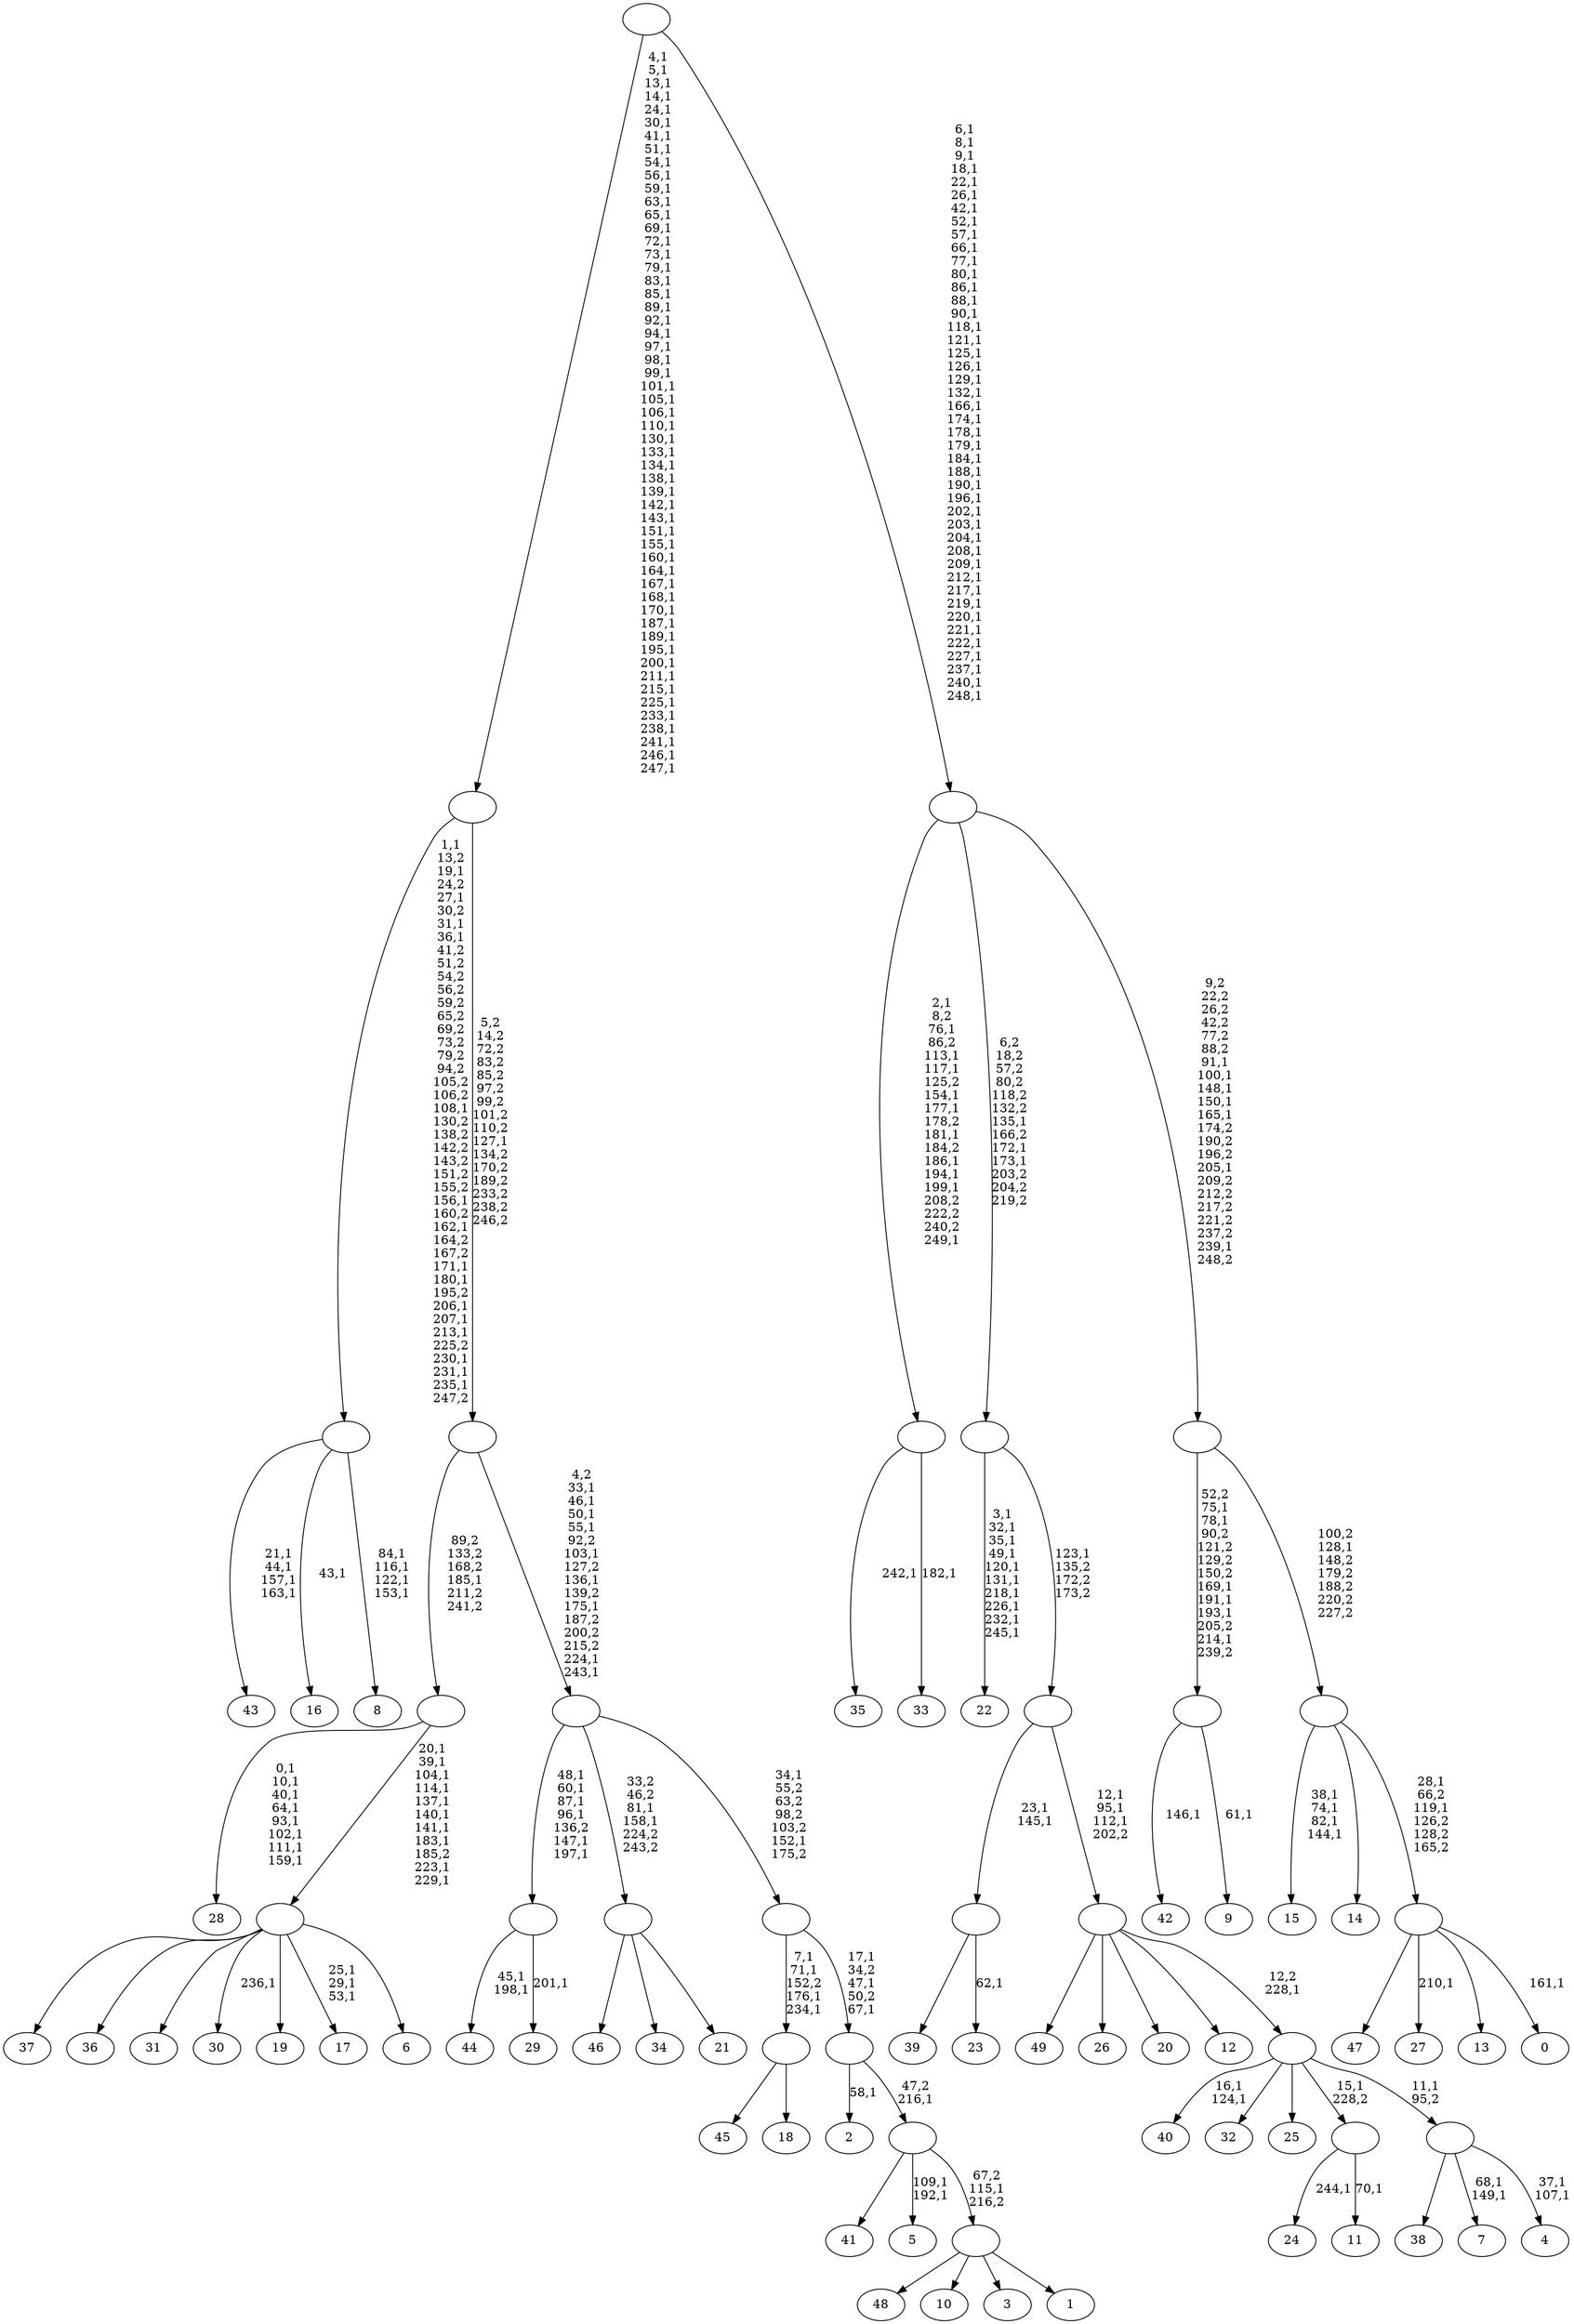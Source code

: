 digraph T {
	300 [label="49"]
	299 [label="48"]
	298 [label="47"]
	297 [label="46"]
	296 [label="45"]
	295 [label="44"]
	292 [label="43"]
	287 [label="42"]
	285 [label="41"]
	284 [label="40"]
	281 [label="39"]
	280 [label="38"]
	279 [label="37"]
	278 [label="36"]
	277 [label="35"]
	275 [label="34"]
	274 [label="33"]
	272 [label=""]
	261 [label="32"]
	260 [label="31"]
	259 [label="30"]
	257 [label="29"]
	255 [label=""]
	249 [label="28"]
	240 [label="27"]
	238 [label="26"]
	237 [label="25"]
	236 [label="24"]
	234 [label="23"]
	232 [label=""]
	230 [label="22"]
	219 [label="21"]
	218 [label=""]
	216 [label="20"]
	215 [label="19"]
	214 [label="18"]
	213 [label=""]
	209 [label="17"]
	205 [label="16"]
	203 [label="15"]
	198 [label="14"]
	197 [label="13"]
	196 [label="12"]
	195 [label="11"]
	193 [label=""]
	192 [label="10"]
	191 [label="9"]
	189 [label=""]
	183 [label="8"]
	178 [label=""]
	162 [label="7"]
	159 [label="6"]
	158 [label=""]
	148 [label=""]
	147 [label="5"]
	144 [label="4"]
	141 [label=""]
	140 [label=""]
	139 [label=""]
	136 [label=""]
	135 [label=""]
	132 [label="3"]
	131 [label="2"]
	129 [label="1"]
	128 [label=""]
	127 [label=""]
	126 [label=""]
	123 [label=""]
	121 [label=""]
	112 [label=""]
	111 [label=""]
	56 [label="0"]
	54 [label=""]
	52 [label=""]
	51 [label=""]
	44 [label=""]
	0 [label=""]
	272 -> 274 [label="182,1"]
	272 -> 277 [label="242,1"]
	255 -> 257 [label="201,1"]
	255 -> 295 [label="45,1\n198,1"]
	232 -> 234 [label="62,1"]
	232 -> 281 [label=""]
	218 -> 297 [label=""]
	218 -> 275 [label=""]
	218 -> 219 [label=""]
	213 -> 296 [label=""]
	213 -> 214 [label=""]
	193 -> 195 [label="70,1"]
	193 -> 236 [label="244,1"]
	189 -> 191 [label="61,1"]
	189 -> 287 [label="146,1"]
	178 -> 183 [label="84,1\n116,1\n122,1\n153,1"]
	178 -> 205 [label="43,1"]
	178 -> 292 [label="21,1\n44,1\n157,1\n163,1"]
	158 -> 209 [label="25,1\n29,1\n53,1"]
	158 -> 259 [label="236,1"]
	158 -> 279 [label=""]
	158 -> 278 [label=""]
	158 -> 260 [label=""]
	158 -> 215 [label=""]
	158 -> 159 [label=""]
	148 -> 158 [label="20,1\n39,1\n104,1\n114,1\n137,1\n140,1\n141,1\n183,1\n185,2\n223,1\n229,1"]
	148 -> 249 [label="0,1\n10,1\n40,1\n64,1\n93,1\n102,1\n111,1\n159,1"]
	141 -> 144 [label="37,1\n107,1"]
	141 -> 162 [label="68,1\n149,1"]
	141 -> 280 [label=""]
	140 -> 284 [label="16,1\n124,1"]
	140 -> 261 [label=""]
	140 -> 237 [label=""]
	140 -> 193 [label="15,1\n228,2"]
	140 -> 141 [label="11,1\n95,2"]
	139 -> 300 [label=""]
	139 -> 238 [label=""]
	139 -> 216 [label=""]
	139 -> 196 [label=""]
	139 -> 140 [label="12,2\n228,1"]
	136 -> 139 [label="12,1\n95,1\n112,1\n202,2"]
	136 -> 232 [label="23,1\n145,1"]
	135 -> 230 [label="3,1\n32,1\n35,1\n49,1\n120,1\n131,1\n218,1\n226,1\n232,1\n245,1"]
	135 -> 136 [label="123,1\n135,2\n172,2\n173,2"]
	128 -> 299 [label=""]
	128 -> 192 [label=""]
	128 -> 132 [label=""]
	128 -> 129 [label=""]
	127 -> 147 [label="109,1\n192,1"]
	127 -> 285 [label=""]
	127 -> 128 [label="67,2\n115,1\n216,2"]
	126 -> 131 [label="58,1"]
	126 -> 127 [label="47,2\n216,1"]
	123 -> 126 [label="17,1\n34,2\n47,1\n50,2\n67,1"]
	123 -> 213 [label="7,1\n71,1\n152,2\n176,1\n234,1"]
	121 -> 123 [label="34,1\n55,2\n63,2\n98,2\n103,2\n152,1\n175,2"]
	121 -> 218 [label="33,2\n46,2\n81,1\n158,1\n224,2\n243,2"]
	121 -> 255 [label="48,1\n60,1\n87,1\n96,1\n136,2\n147,1\n197,1"]
	112 -> 121 [label="4,2\n33,1\n46,1\n50,1\n55,1\n92,2\n103,1\n127,2\n136,1\n139,2\n175,1\n187,2\n200,2\n215,2\n224,1\n243,1"]
	112 -> 148 [label="89,2\n133,2\n168,2\n185,1\n211,2\n241,2"]
	111 -> 178 [label="1,1\n13,2\n19,1\n24,2\n27,1\n30,2\n31,1\n36,1\n41,2\n51,2\n54,2\n56,2\n59,2\n65,2\n69,2\n73,2\n79,2\n94,2\n105,2\n106,2\n108,1\n130,2\n138,2\n142,2\n143,2\n151,2\n155,2\n156,1\n160,2\n162,1\n164,2\n167,2\n171,1\n180,1\n195,2\n206,1\n207,1\n213,1\n225,2\n230,1\n231,1\n235,1\n247,2"]
	111 -> 112 [label="5,2\n14,2\n72,2\n83,2\n85,2\n97,2\n99,2\n101,2\n110,2\n127,1\n134,2\n170,2\n189,2\n233,2\n238,2\n246,2"]
	54 -> 56 [label="161,1"]
	54 -> 240 [label="210,1"]
	54 -> 298 [label=""]
	54 -> 197 [label=""]
	52 -> 54 [label="28,1\n66,2\n119,1\n126,2\n128,2\n165,2"]
	52 -> 203 [label="38,1\n74,1\n82,1\n144,1"]
	52 -> 198 [label=""]
	51 -> 189 [label="52,2\n75,1\n78,1\n90,2\n121,2\n129,2\n150,2\n169,1\n191,1\n193,1\n205,2\n214,1\n239,2"]
	51 -> 52 [label="100,2\n128,1\n148,2\n179,2\n188,2\n220,2\n227,2"]
	44 -> 51 [label="9,2\n22,2\n26,2\n42,2\n77,2\n88,2\n91,1\n100,1\n148,1\n150,1\n165,1\n174,2\n190,2\n196,2\n205,1\n209,2\n212,2\n217,2\n221,2\n237,2\n239,1\n248,2"]
	44 -> 135 [label="6,2\n18,2\n57,2\n80,2\n118,2\n132,2\n135,1\n166,2\n172,1\n173,1\n203,2\n204,2\n219,2"]
	44 -> 272 [label="2,1\n8,2\n76,1\n86,2\n113,1\n117,1\n125,2\n154,1\n177,1\n178,2\n181,1\n184,2\n186,1\n194,1\n199,1\n208,2\n222,2\n240,2\n249,1"]
	0 -> 44 [label="6,1\n8,1\n9,1\n18,1\n22,1\n26,1\n42,1\n52,1\n57,1\n66,1\n77,1\n80,1\n86,1\n88,1\n90,1\n118,1\n121,1\n125,1\n126,1\n129,1\n132,1\n166,1\n174,1\n178,1\n179,1\n184,1\n188,1\n190,1\n196,1\n202,1\n203,1\n204,1\n208,1\n209,1\n212,1\n217,1\n219,1\n220,1\n221,1\n222,1\n227,1\n237,1\n240,1\n248,1"]
	0 -> 111 [label="4,1\n5,1\n13,1\n14,1\n24,1\n30,1\n41,1\n51,1\n54,1\n56,1\n59,1\n63,1\n65,1\n69,1\n72,1\n73,1\n79,1\n83,1\n85,1\n89,1\n92,1\n94,1\n97,1\n98,1\n99,1\n101,1\n105,1\n106,1\n110,1\n130,1\n133,1\n134,1\n138,1\n139,1\n142,1\n143,1\n151,1\n155,1\n160,1\n164,1\n167,1\n168,1\n170,1\n187,1\n189,1\n195,1\n200,1\n211,1\n215,1\n225,1\n233,1\n238,1\n241,1\n246,1\n247,1"]
}
